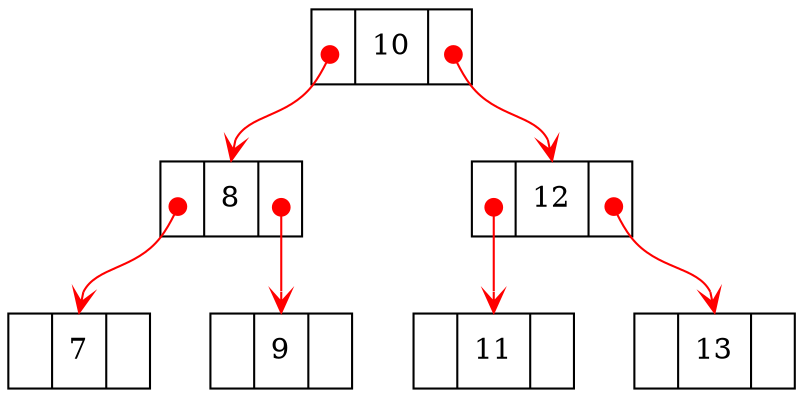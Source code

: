 digraph BST {
      
         nodesep=0.4; 
         ranksep=0.5;
          //rankdir=LR;
        node [shape=record,color=black];
        A [label="<left> | <data> 10 | <right>" ]
        B [label="<left> | <data> 8 | <right>" ]
        C [label="<left> | <data> 12 | <right>" ]
        D [label="<left> | <data> 7 | <right>" ]
        E [label="<left> | <data> 9 | <right>" ]
        F [label="<left> | <data> 13 | <right>" ]
        G [label="<left> | <data> 11 | <right>" ]


      
        A:left:c -> B:data [arrowhead=vee, arrowtail=dot,color=red, dir=both, tailclip=false];
        A:right:c -> C:data [arrowhead=vee, arrowtail=dot,color=red, dir=both, tailclip=false];
        B:right:c -> E:data [arrowhead=vee, arrowtail=dot,color=red, dir=both, tailclip=false];
        B:left:c -> D:data [arrowhead=vee, arrowtail=dot,color=red, dir=both, tailclip=false];
        C:left:c -> G:data [arrowhead=vee, arrowtail=dot, color=red,dir=both, tailclip=false];
        C:right:c -> F:data [arrowhead=vee, arrowtail=dot,color=red, dir=both, tailclip=false];




}